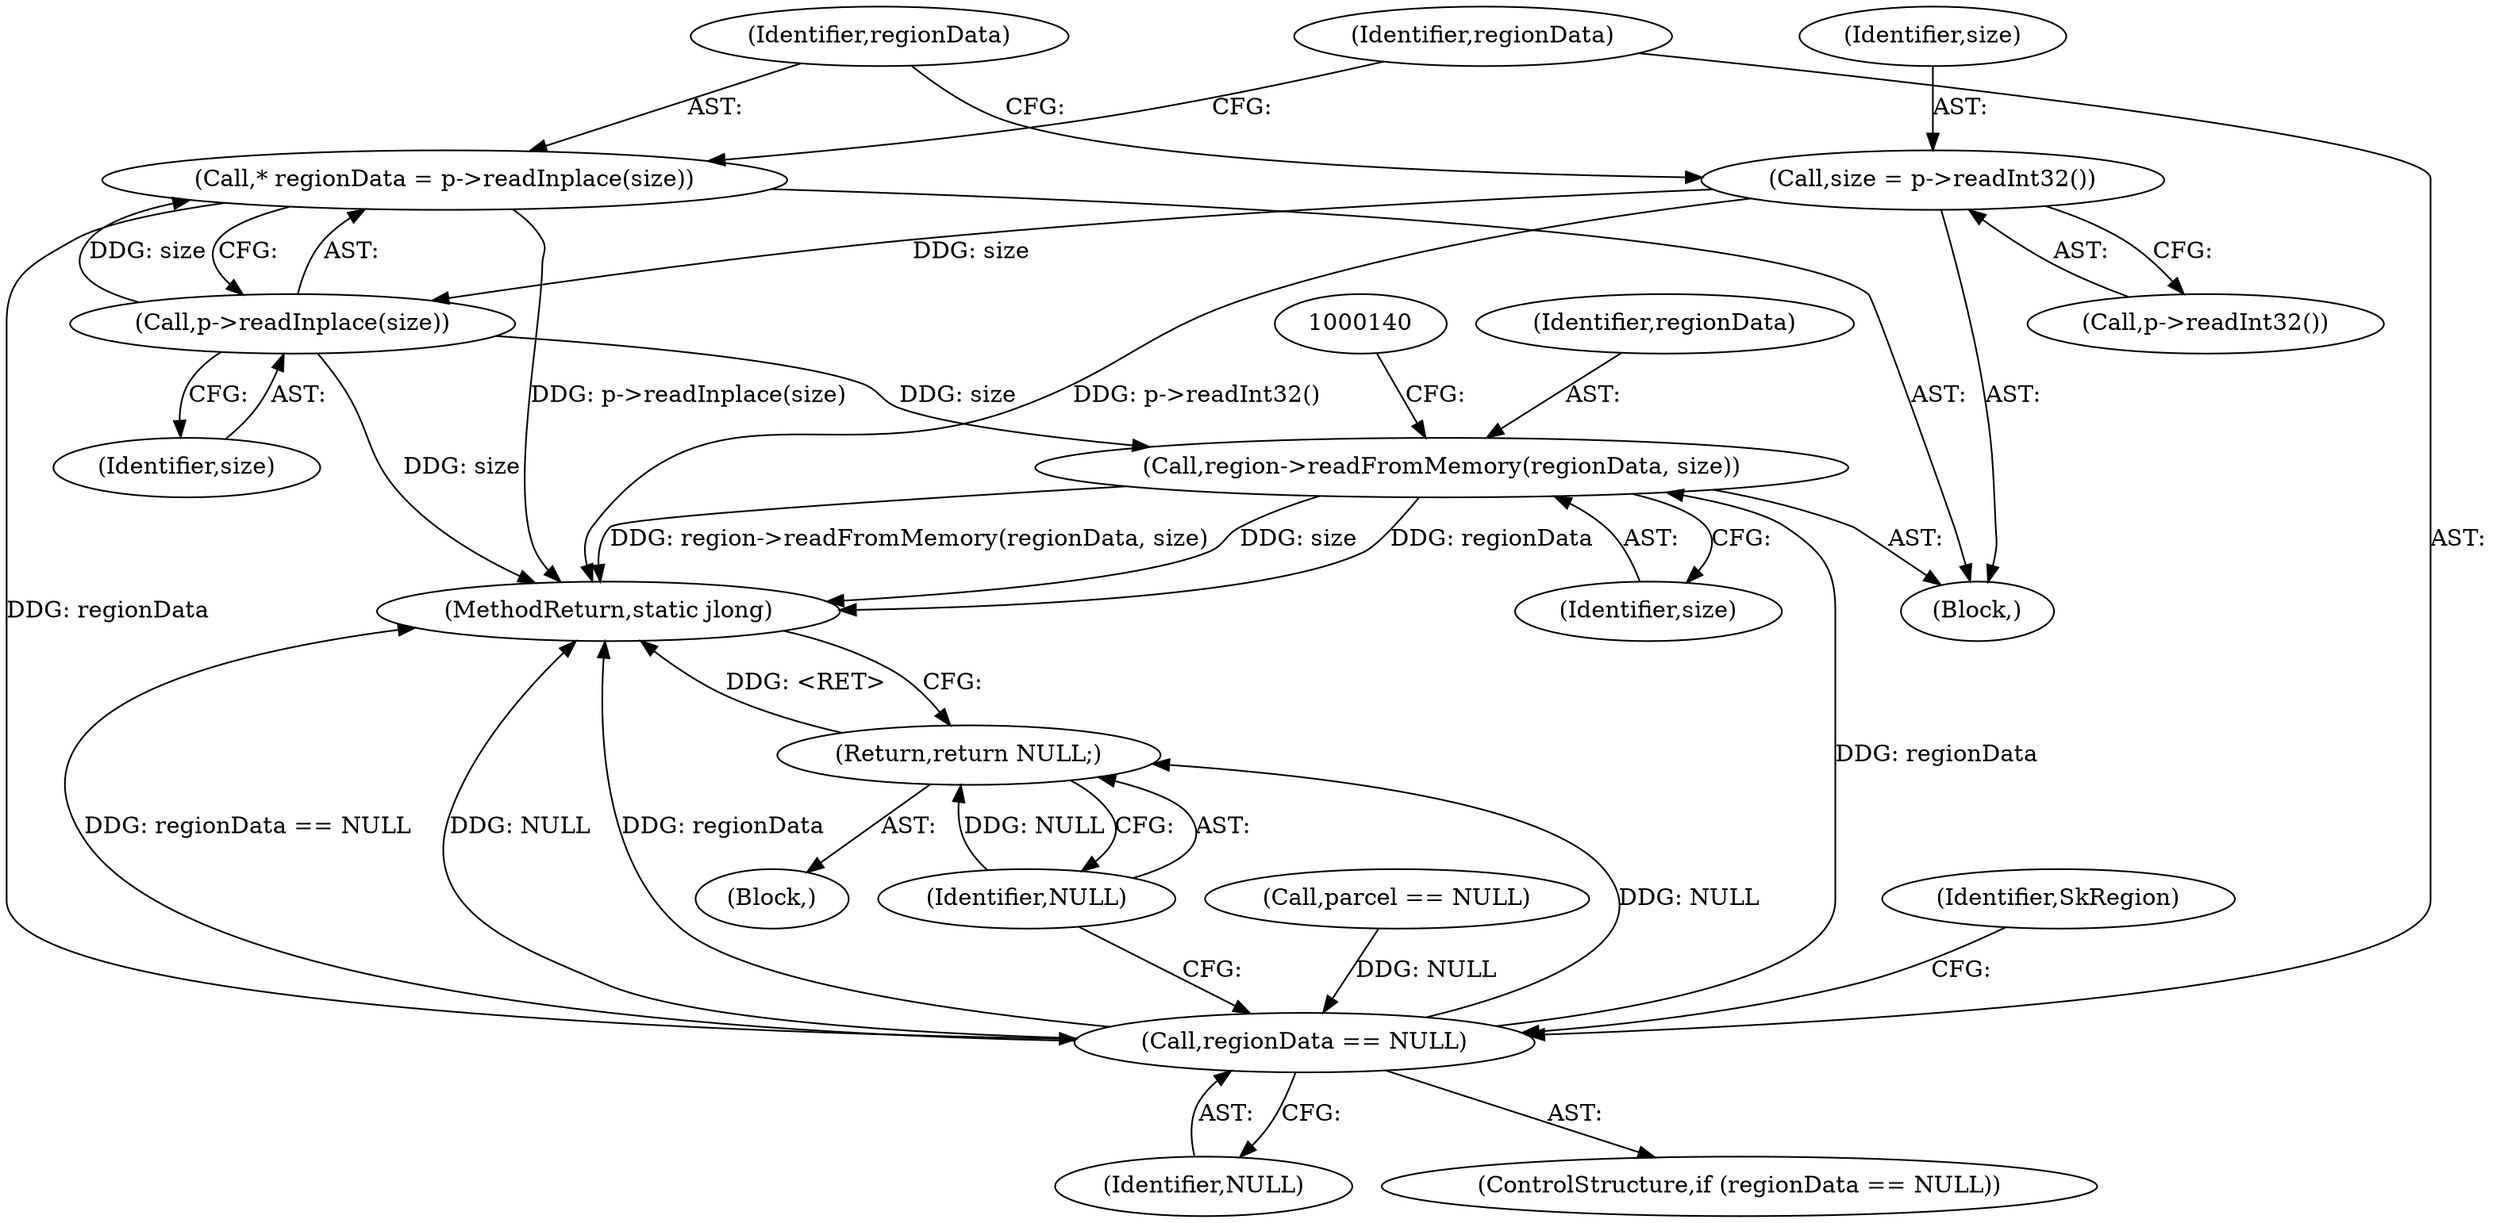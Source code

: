 digraph "0_Android_4cff1f49ff95d990d6c2614da5d5a23d02145885@API" {
"1000123" [label="(Call,* regionData = p->readInplace(size))"];
"1000125" [label="(Call,p->readInplace(size))"];
"1000119" [label="(Call,size = p->readInt32())"];
"1000128" [label="(Call,regionData == NULL)"];
"1000132" [label="(Return,return NULL;)"];
"1000135" [label="(Call,region->readFromMemory(regionData, size))"];
"1000130" [label="(Identifier,NULL)"];
"1000142" [label="(MethodReturn,static jlong)"];
"1000125" [label="(Call,p->readInplace(size))"];
"1000106" [label="(Call,parcel == NULL)"];
"1000136" [label="(Identifier,regionData)"];
"1000120" [label="(Identifier,size)"];
"1000127" [label="(ControlStructure,if (regionData == NULL))"];
"1000119" [label="(Call,size = p->readInt32())"];
"1000124" [label="(Identifier,regionData)"];
"1000133" [label="(Identifier,NULL)"];
"1000135" [label="(Call,region->readFromMemory(regionData, size))"];
"1000123" [label="(Call,* regionData = p->readInplace(size))"];
"1000129" [label="(Identifier,regionData)"];
"1000137" [label="(Identifier,size)"];
"1000131" [label="(Block,)"];
"1000128" [label="(Call,regionData == NULL)"];
"1000134" [label="(Identifier,SkRegion)"];
"1000126" [label="(Identifier,size)"];
"1000104" [label="(Block,)"];
"1000132" [label="(Return,return NULL;)"];
"1000121" [label="(Call,p->readInt32())"];
"1000123" -> "1000104"  [label="AST: "];
"1000123" -> "1000125"  [label="CFG: "];
"1000124" -> "1000123"  [label="AST: "];
"1000125" -> "1000123"  [label="AST: "];
"1000129" -> "1000123"  [label="CFG: "];
"1000123" -> "1000142"  [label="DDG: p->readInplace(size)"];
"1000125" -> "1000123"  [label="DDG: size"];
"1000123" -> "1000128"  [label="DDG: regionData"];
"1000125" -> "1000126"  [label="CFG: "];
"1000126" -> "1000125"  [label="AST: "];
"1000125" -> "1000142"  [label="DDG: size"];
"1000119" -> "1000125"  [label="DDG: size"];
"1000125" -> "1000135"  [label="DDG: size"];
"1000119" -> "1000104"  [label="AST: "];
"1000119" -> "1000121"  [label="CFG: "];
"1000120" -> "1000119"  [label="AST: "];
"1000121" -> "1000119"  [label="AST: "];
"1000124" -> "1000119"  [label="CFG: "];
"1000119" -> "1000142"  [label="DDG: p->readInt32()"];
"1000128" -> "1000127"  [label="AST: "];
"1000128" -> "1000130"  [label="CFG: "];
"1000129" -> "1000128"  [label="AST: "];
"1000130" -> "1000128"  [label="AST: "];
"1000133" -> "1000128"  [label="CFG: "];
"1000134" -> "1000128"  [label="CFG: "];
"1000128" -> "1000142"  [label="DDG: regionData == NULL"];
"1000128" -> "1000142"  [label="DDG: NULL"];
"1000128" -> "1000142"  [label="DDG: regionData"];
"1000106" -> "1000128"  [label="DDG: NULL"];
"1000128" -> "1000132"  [label="DDG: NULL"];
"1000128" -> "1000135"  [label="DDG: regionData"];
"1000132" -> "1000131"  [label="AST: "];
"1000132" -> "1000133"  [label="CFG: "];
"1000133" -> "1000132"  [label="AST: "];
"1000142" -> "1000132"  [label="CFG: "];
"1000132" -> "1000142"  [label="DDG: <RET>"];
"1000133" -> "1000132"  [label="DDG: NULL"];
"1000135" -> "1000104"  [label="AST: "];
"1000135" -> "1000137"  [label="CFG: "];
"1000136" -> "1000135"  [label="AST: "];
"1000137" -> "1000135"  [label="AST: "];
"1000140" -> "1000135"  [label="CFG: "];
"1000135" -> "1000142"  [label="DDG: regionData"];
"1000135" -> "1000142"  [label="DDG: region->readFromMemory(regionData, size)"];
"1000135" -> "1000142"  [label="DDG: size"];
}
